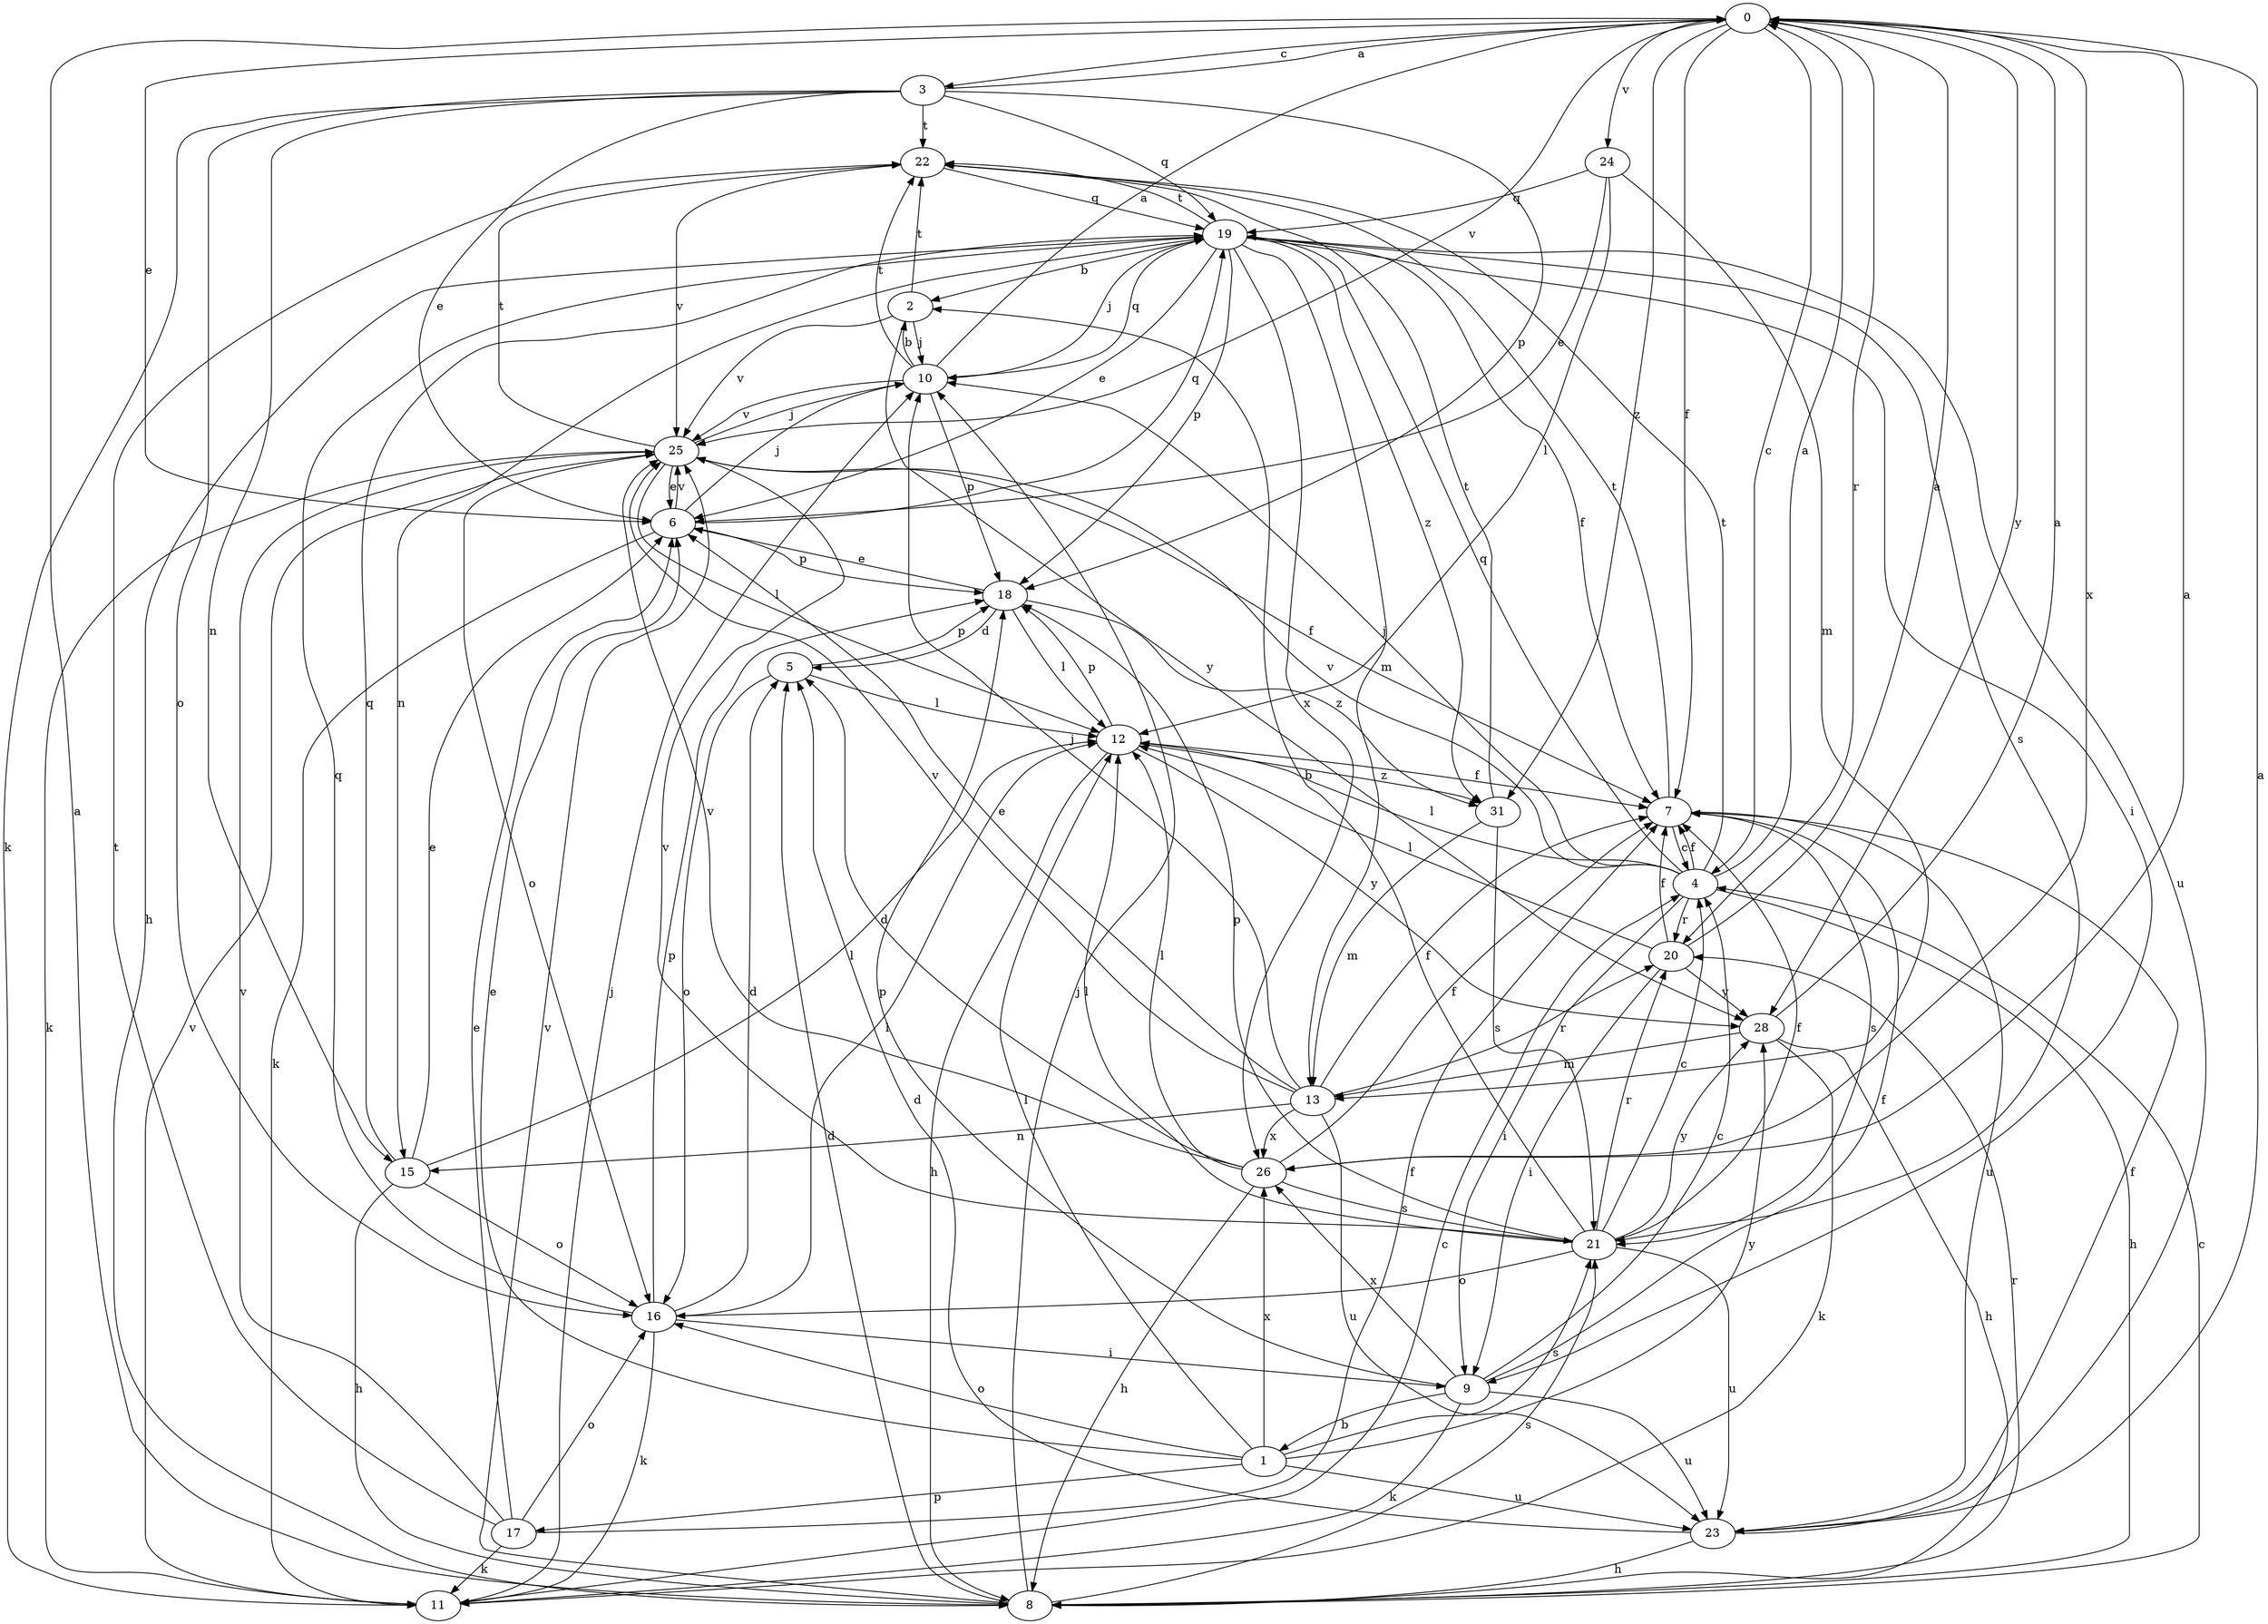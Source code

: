 strict digraph  {
0;
1;
2;
3;
4;
5;
6;
7;
8;
9;
10;
11;
12;
13;
15;
16;
17;
18;
19;
20;
21;
22;
23;
24;
25;
26;
28;
31;
0 -> 3  [label=c];
0 -> 4  [label=c];
0 -> 6  [label=e];
0 -> 7  [label=f];
0 -> 20  [label=r];
0 -> 24  [label=v];
0 -> 25  [label=v];
0 -> 26  [label=x];
0 -> 28  [label=y];
0 -> 31  [label=z];
1 -> 6  [label=e];
1 -> 12  [label=l];
1 -> 16  [label=o];
1 -> 17  [label=p];
1 -> 21  [label=s];
1 -> 23  [label=u];
1 -> 26  [label=x];
1 -> 28  [label=y];
2 -> 10  [label=j];
2 -> 22  [label=t];
2 -> 25  [label=v];
2 -> 28  [label=y];
3 -> 0  [label=a];
3 -> 6  [label=e];
3 -> 11  [label=k];
3 -> 15  [label=n];
3 -> 16  [label=o];
3 -> 18  [label=p];
3 -> 19  [label=q];
3 -> 22  [label=t];
4 -> 0  [label=a];
4 -> 7  [label=f];
4 -> 8  [label=h];
4 -> 9  [label=i];
4 -> 10  [label=j];
4 -> 12  [label=l];
4 -> 19  [label=q];
4 -> 20  [label=r];
4 -> 22  [label=t];
4 -> 25  [label=v];
5 -> 12  [label=l];
5 -> 16  [label=o];
5 -> 18  [label=p];
6 -> 10  [label=j];
6 -> 11  [label=k];
6 -> 18  [label=p];
6 -> 19  [label=q];
6 -> 25  [label=v];
7 -> 4  [label=c];
7 -> 21  [label=s];
7 -> 22  [label=t];
7 -> 23  [label=u];
8 -> 0  [label=a];
8 -> 4  [label=c];
8 -> 5  [label=d];
8 -> 10  [label=j];
8 -> 20  [label=r];
8 -> 21  [label=s];
8 -> 25  [label=v];
9 -> 1  [label=b];
9 -> 4  [label=c];
9 -> 7  [label=f];
9 -> 11  [label=k];
9 -> 18  [label=p];
9 -> 23  [label=u];
9 -> 26  [label=x];
10 -> 0  [label=a];
10 -> 2  [label=b];
10 -> 18  [label=p];
10 -> 19  [label=q];
10 -> 22  [label=t];
10 -> 25  [label=v];
11 -> 4  [label=c];
11 -> 10  [label=j];
11 -> 25  [label=v];
12 -> 7  [label=f];
12 -> 8  [label=h];
12 -> 18  [label=p];
12 -> 28  [label=y];
12 -> 31  [label=z];
13 -> 6  [label=e];
13 -> 7  [label=f];
13 -> 10  [label=j];
13 -> 15  [label=n];
13 -> 20  [label=r];
13 -> 23  [label=u];
13 -> 25  [label=v];
13 -> 26  [label=x];
15 -> 6  [label=e];
15 -> 8  [label=h];
15 -> 12  [label=l];
15 -> 16  [label=o];
15 -> 19  [label=q];
16 -> 5  [label=d];
16 -> 9  [label=i];
16 -> 11  [label=k];
16 -> 12  [label=l];
16 -> 18  [label=p];
16 -> 19  [label=q];
17 -> 6  [label=e];
17 -> 7  [label=f];
17 -> 11  [label=k];
17 -> 16  [label=o];
17 -> 22  [label=t];
17 -> 25  [label=v];
18 -> 5  [label=d];
18 -> 6  [label=e];
18 -> 12  [label=l];
18 -> 31  [label=z];
19 -> 2  [label=b];
19 -> 6  [label=e];
19 -> 7  [label=f];
19 -> 8  [label=h];
19 -> 9  [label=i];
19 -> 10  [label=j];
19 -> 13  [label=m];
19 -> 15  [label=n];
19 -> 18  [label=p];
19 -> 21  [label=s];
19 -> 22  [label=t];
19 -> 23  [label=u];
19 -> 26  [label=x];
19 -> 31  [label=z];
20 -> 0  [label=a];
20 -> 7  [label=f];
20 -> 9  [label=i];
20 -> 12  [label=l];
20 -> 28  [label=y];
21 -> 2  [label=b];
21 -> 4  [label=c];
21 -> 7  [label=f];
21 -> 12  [label=l];
21 -> 16  [label=o];
21 -> 18  [label=p];
21 -> 20  [label=r];
21 -> 23  [label=u];
21 -> 25  [label=v];
21 -> 28  [label=y];
22 -> 19  [label=q];
22 -> 25  [label=v];
23 -> 0  [label=a];
23 -> 5  [label=d];
23 -> 7  [label=f];
23 -> 8  [label=h];
24 -> 6  [label=e];
24 -> 12  [label=l];
24 -> 13  [label=m];
24 -> 19  [label=q];
25 -> 6  [label=e];
25 -> 7  [label=f];
25 -> 10  [label=j];
25 -> 11  [label=k];
25 -> 12  [label=l];
25 -> 16  [label=o];
25 -> 22  [label=t];
26 -> 0  [label=a];
26 -> 5  [label=d];
26 -> 7  [label=f];
26 -> 8  [label=h];
26 -> 12  [label=l];
26 -> 21  [label=s];
26 -> 25  [label=v];
28 -> 0  [label=a];
28 -> 8  [label=h];
28 -> 11  [label=k];
28 -> 13  [label=m];
31 -> 13  [label=m];
31 -> 21  [label=s];
31 -> 22  [label=t];
}

